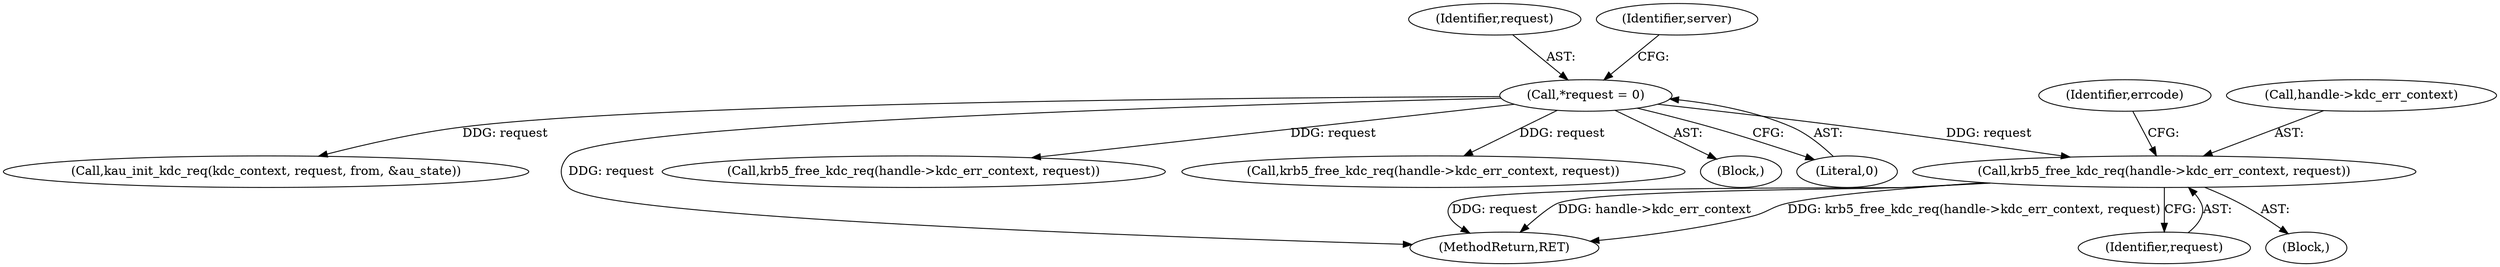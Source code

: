 digraph "0_krb5_ffb35baac6981f9e8914f8f3bffd37f284b85970_0@API" {
"1000399" [label="(Call,krb5_free_kdc_req(handle->kdc_err_context, request))"];
"1000181" [label="(Call,*request = 0)"];
"1000183" [label="(Literal,0)"];
"1000408" [label="(Call,kau_init_kdc_req(kdc_context, request, from, &au_state))"];
"1000405" [label="(Identifier,errcode)"];
"1000182" [label="(Identifier,request)"];
"1000398" [label="(Block,)"];
"1002500" [label="(MethodReturn,RET)"];
"1000381" [label="(Call,krb5_free_kdc_req(handle->kdc_err_context, request))"];
"1000399" [label="(Call,krb5_free_kdc_req(handle->kdc_err_context, request))"];
"1000362" [label="(Call,krb5_free_kdc_req(handle->kdc_err_context, request))"];
"1000181" [label="(Call,*request = 0)"];
"1000403" [label="(Identifier,request)"];
"1000171" [label="(Block,)"];
"1000186" [label="(Identifier,server)"];
"1000400" [label="(Call,handle->kdc_err_context)"];
"1000399" -> "1000398"  [label="AST: "];
"1000399" -> "1000403"  [label="CFG: "];
"1000400" -> "1000399"  [label="AST: "];
"1000403" -> "1000399"  [label="AST: "];
"1000405" -> "1000399"  [label="CFG: "];
"1000399" -> "1002500"  [label="DDG: request"];
"1000399" -> "1002500"  [label="DDG: handle->kdc_err_context"];
"1000399" -> "1002500"  [label="DDG: krb5_free_kdc_req(handle->kdc_err_context, request)"];
"1000181" -> "1000399"  [label="DDG: request"];
"1000181" -> "1000171"  [label="AST: "];
"1000181" -> "1000183"  [label="CFG: "];
"1000182" -> "1000181"  [label="AST: "];
"1000183" -> "1000181"  [label="AST: "];
"1000186" -> "1000181"  [label="CFG: "];
"1000181" -> "1002500"  [label="DDG: request"];
"1000181" -> "1000362"  [label="DDG: request"];
"1000181" -> "1000381"  [label="DDG: request"];
"1000181" -> "1000408"  [label="DDG: request"];
}
